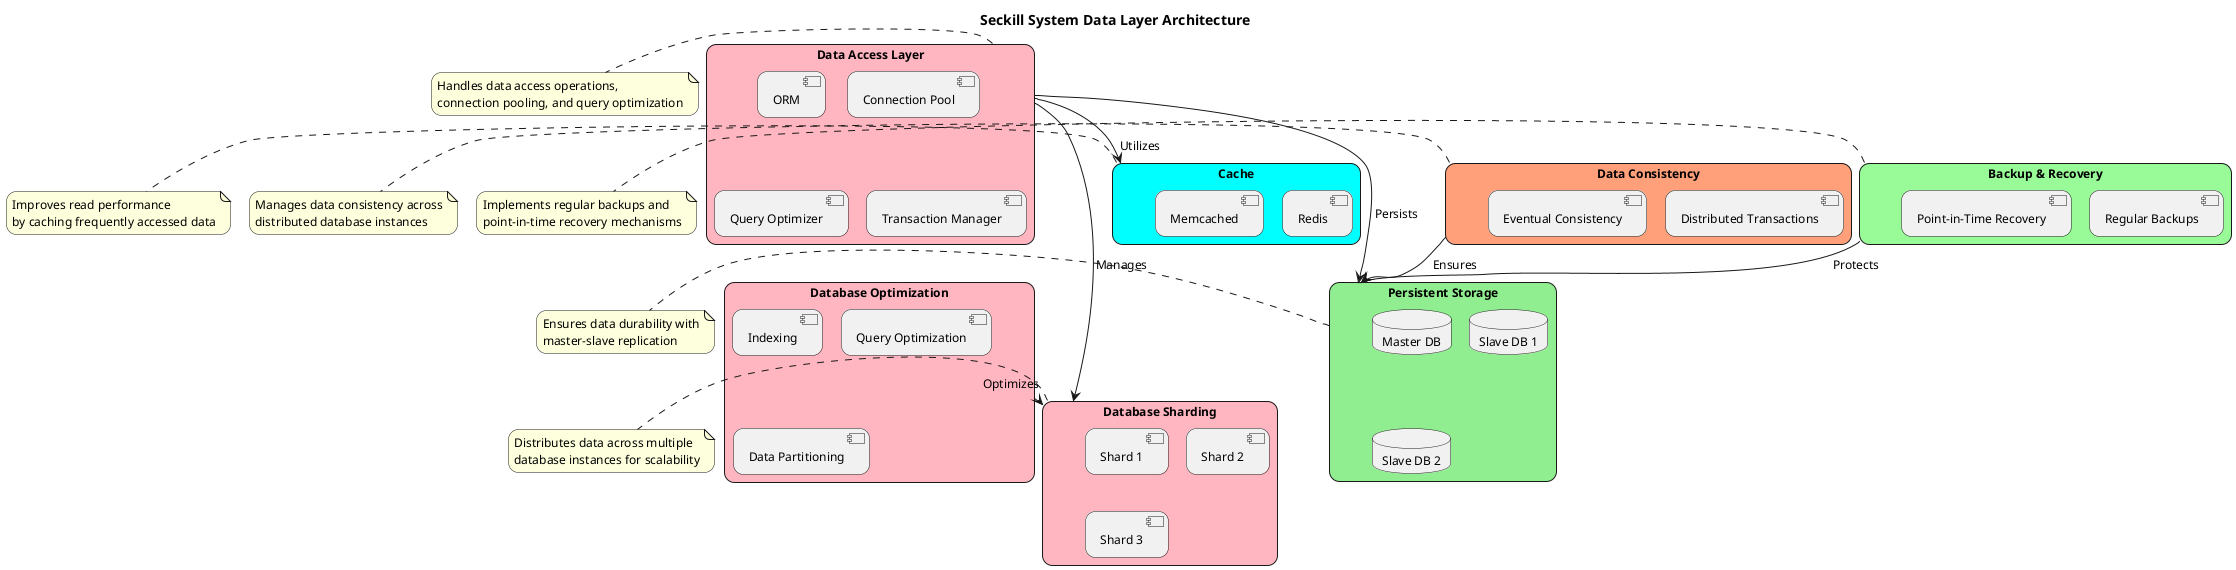 @startuml Seckill System Data Layer Architecture
!pragma layout smetana
skinparam backgroundColor #FFFFFF
skinparam defaultFontName Arial
skinparam defaultFontSize 12
skinparam roundcorner 20
skinparam shadowing false

title Seckill System Data Layer Architecture

rectangle "Data Access Layer" as DataAccessLayer #FFB6C1 {
    component "ORM" as ORM
    component "Connection Pool" as ConnectionPool
    component "Query Optimizer" as QueryOptimizer
    component "Transaction Manager" as TransactionManager
}

rectangle "Database Sharding" as DatabaseSharding #FFB6C1 {
    component "Shard 1" as Shard1
    component "Shard 2" as Shard2
    component "Shard 3" as Shard3
}

rectangle "Database Optimization" as DatabaseOptimization #FFB6C1 {
    component "Indexing" as Indexing
    component "Query Optimization" as QueryOpt
    component "Data Partitioning" as DataPartitioning
}

rectangle "Cache" as Cache #00FFFF {
    component "Redis" as Redis
    component "Memcached" as Memcached
}

rectangle "Persistent Storage" as PersistentStorage #90EE90 {
    database "Master DB" as MasterDB
    database "Slave DB 1" as SlaveDB1
    database "Slave DB 2" as SlaveDB2
}

rectangle "Data Consistency" as DataConsistency #FFA07A {
    component "Distributed Transactions" as DistributedTransactions
    component "Eventual Consistency" as EventualConsistency
}

rectangle "Backup & Recovery" as BackupRecovery #98FB98 {
    component "Regular Backups" as RegularBackups
    component "Point-in-Time Recovery" as PITRecovery
}

DataAccessLayer --> DatabaseSharding : Manages
DataAccessLayer --> Cache : Utilizes
DataAccessLayer --> PersistentStorage : Persists
DatabaseOptimization --> DatabaseSharding : Optimizes
DataConsistency --> PersistentStorage : Ensures
BackupRecovery --> PersistentStorage : Protects

note right of DataAccessLayer
  Handles data access operations,
  connection pooling, and query optimization
end note

note right of DatabaseSharding
  Distributes data across multiple
  database instances for scalability
end note

note right of Cache
  Improves read performance
  by caching frequently accessed data
end note

note right of PersistentStorage
  Ensures data durability with
  master-slave replication
end note

note right of DataConsistency
  Manages data consistency across
  distributed database instances
end note

note right of BackupRecovery
  Implements regular backups and
  point-in-time recovery mechanisms
end note

@enduml
